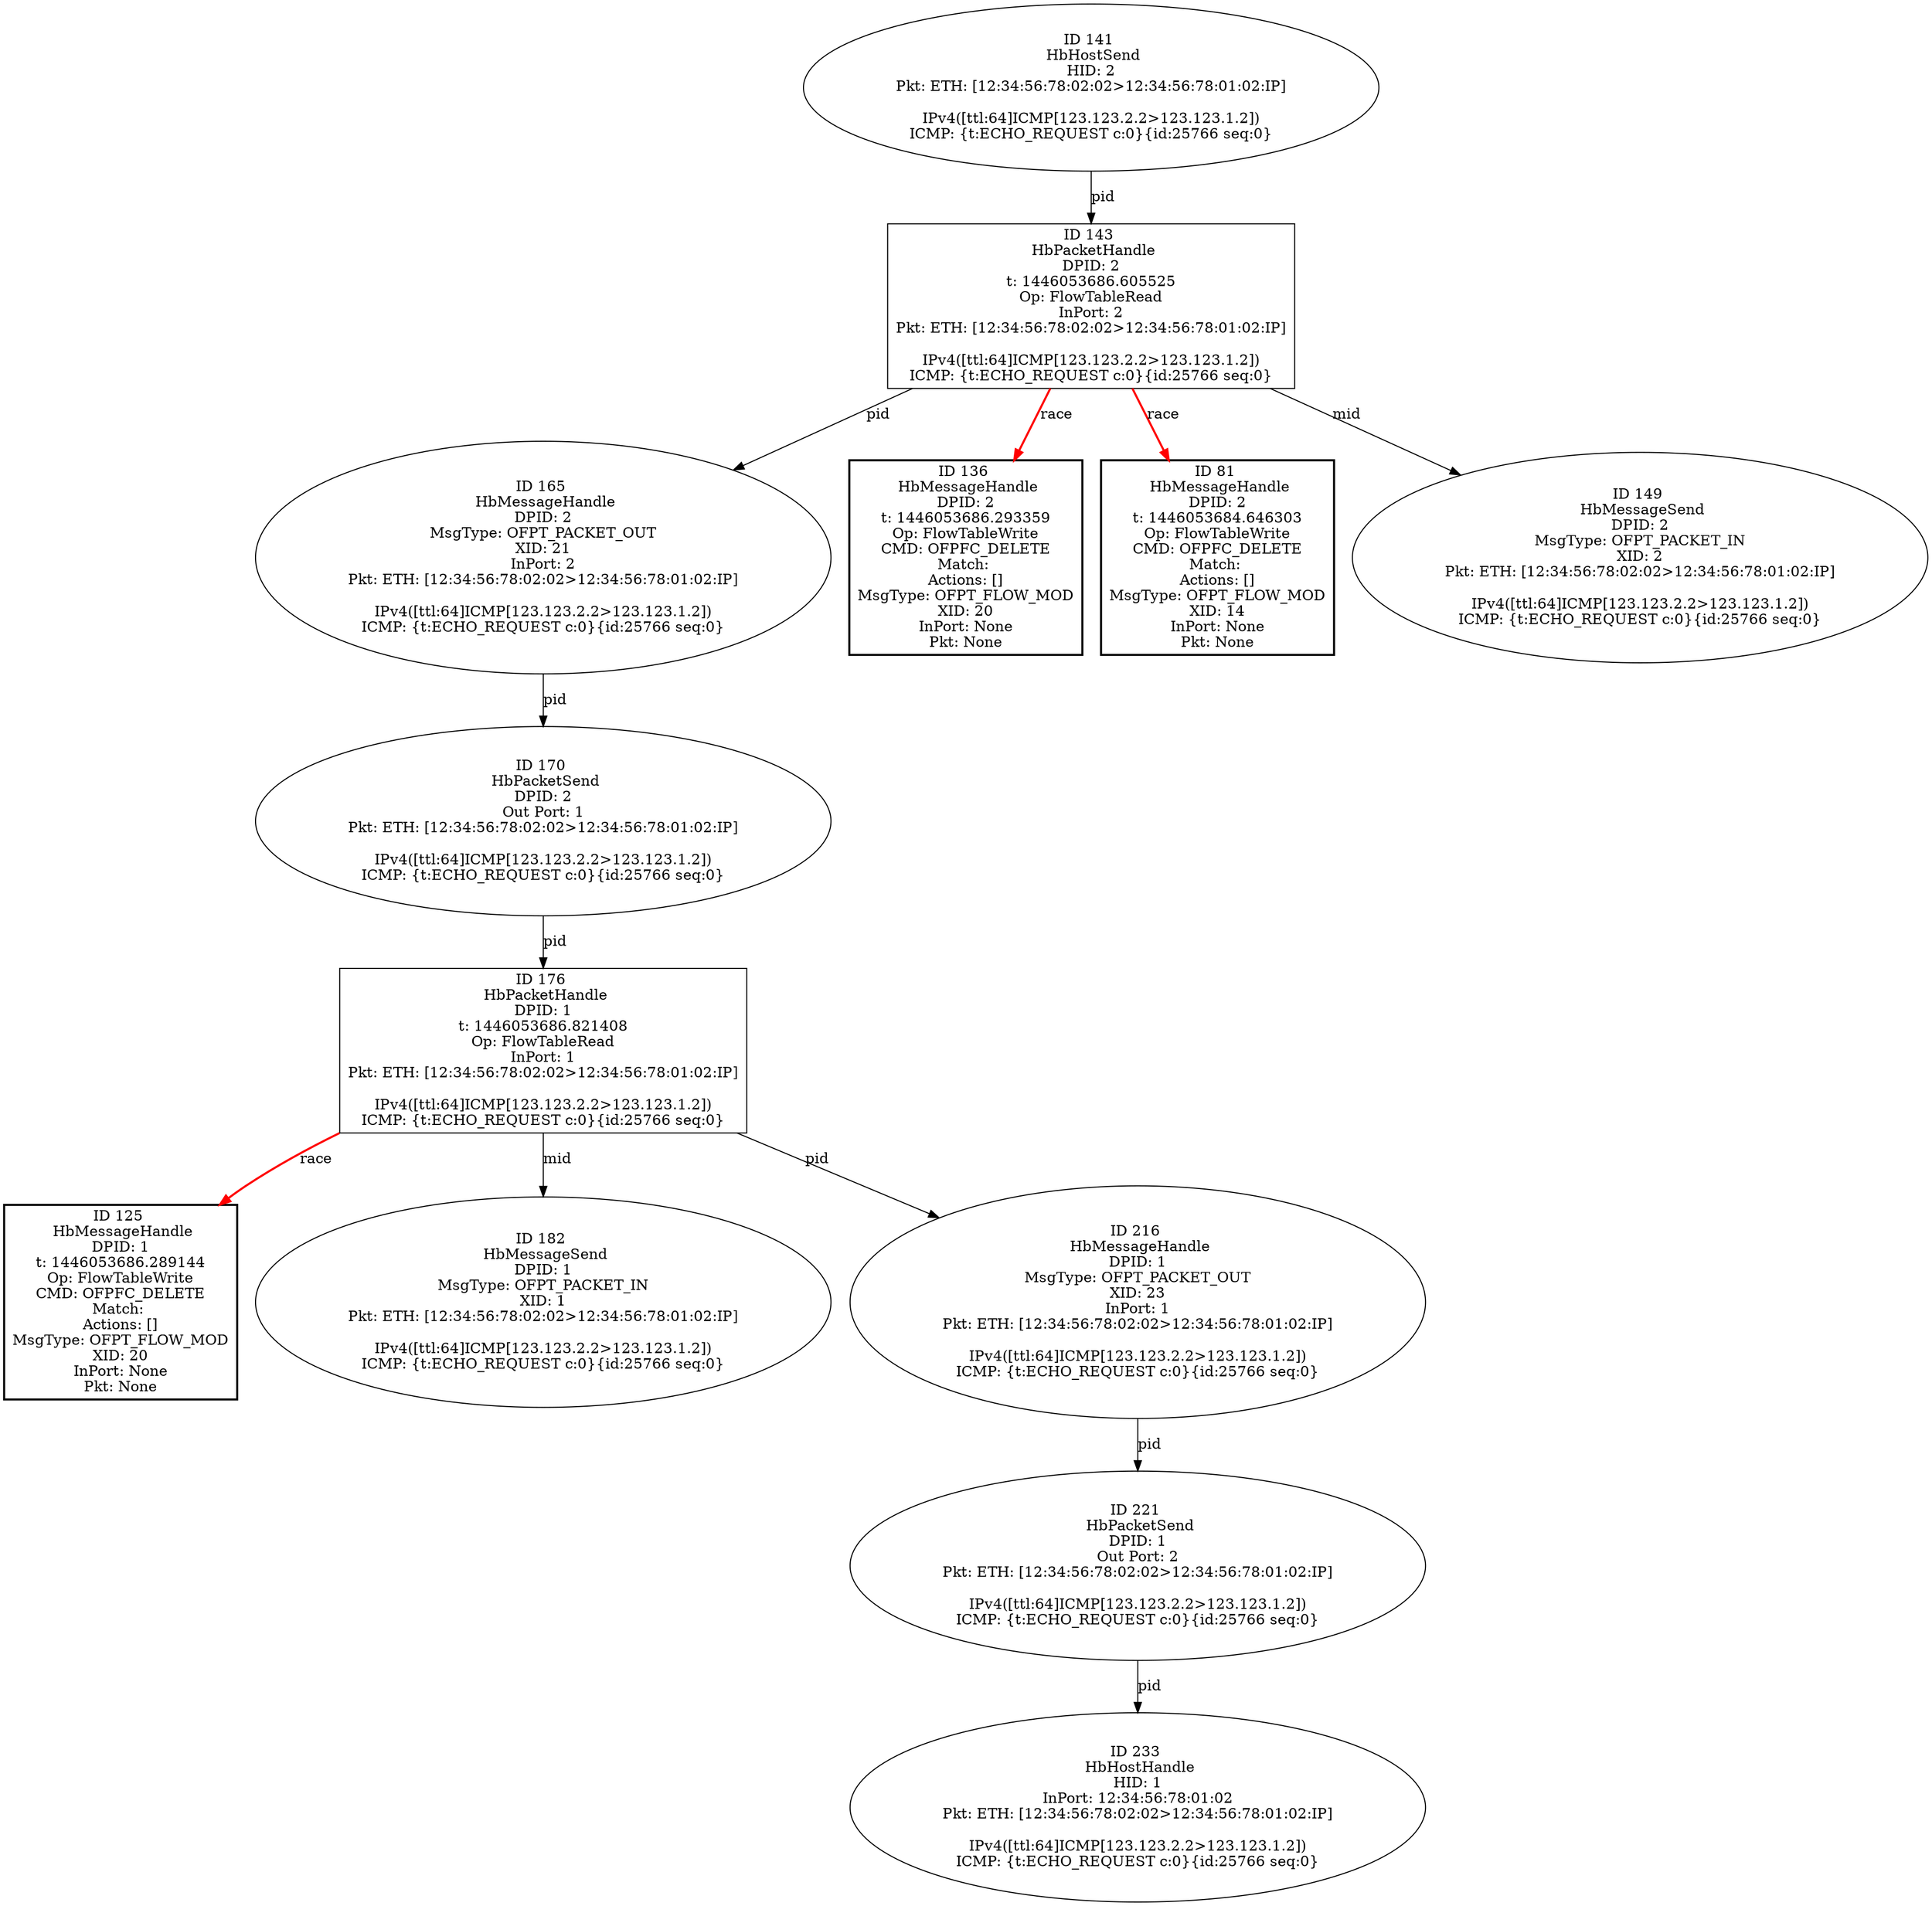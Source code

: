 strict digraph G {
165 [shape=oval, event=<hb_events.HbMessageHandle object at 0x103a5c210>, label="ID 165 
 HbMessageHandle
DPID: 2
MsgType: OFPT_PACKET_OUT
XID: 21
InPort: 2
Pkt: ETH: [12:34:56:78:02:02>12:34:56:78:01:02:IP]

IPv4([ttl:64]ICMP[123.123.2.2>123.123.1.2])
ICMP: {t:ECHO_REQUEST c:0}{id:25766 seq:0}"];
136 [shape=box, style=bold, event=<hb_events.HbMessageHandle object at 0x103a4d6d0>, label="ID 136 
 HbMessageHandle
DPID: 2
t: 1446053686.293359
Op: FlowTableWrite
CMD: OFPFC_DELETE
Match: 
Actions: []
MsgType: OFPT_FLOW_MOD
XID: 20
InPort: None
Pkt: None"];
233 [shape=oval, event=<hb_events.HbHostHandle object at 0x103a6fb10>, label="ID 233 
 HbHostHandle
HID: 1
InPort: 12:34:56:78:01:02
Pkt: ETH: [12:34:56:78:02:02>12:34:56:78:01:02:IP]

IPv4([ttl:64]ICMP[123.123.2.2>123.123.1.2])
ICMP: {t:ECHO_REQUEST c:0}{id:25766 seq:0}"];
170 [shape=oval, event=<hb_events.HbPacketSend object at 0x103a5c710>, label="ID 170 
 HbPacketSend
DPID: 2
Out Port: 1
Pkt: ETH: [12:34:56:78:02:02>12:34:56:78:01:02:IP]

IPv4([ttl:64]ICMP[123.123.2.2>123.123.1.2])
ICMP: {t:ECHO_REQUEST c:0}{id:25766 seq:0}"];
125 [shape=box, style=bold, event=<hb_events.HbMessageHandle object at 0x103a47690>, label="ID 125 
 HbMessageHandle
DPID: 1
t: 1446053686.289144
Op: FlowTableWrite
CMD: OFPFC_DELETE
Match: 
Actions: []
MsgType: OFPT_FLOW_MOD
XID: 20
InPort: None
Pkt: None"];
141 [shape=oval, event=<hb_events.HbHostSend object at 0x103a4d690>, label="ID 141 
 HbHostSend
HID: 2
Pkt: ETH: [12:34:56:78:02:02>12:34:56:78:01:02:IP]

IPv4([ttl:64]ICMP[123.123.2.2>123.123.1.2])
ICMP: {t:ECHO_REQUEST c:0}{id:25766 seq:0}"];
143 [shape=box, event=<hb_events.HbPacketHandle object at 0x103a4dcd0>, label="ID 143 
 HbPacketHandle
DPID: 2
t: 1446053686.605525
Op: FlowTableRead
InPort: 2
Pkt: ETH: [12:34:56:78:02:02>12:34:56:78:01:02:IP]

IPv4([ttl:64]ICMP[123.123.2.2>123.123.1.2])
ICMP: {t:ECHO_REQUEST c:0}{id:25766 seq:0}"];
176 [shape=box, event=<hb_events.HbPacketHandle object at 0x103a5c950>, label="ID 176 
 HbPacketHandle
DPID: 1
t: 1446053686.821408
Op: FlowTableRead
InPort: 1
Pkt: ETH: [12:34:56:78:02:02>12:34:56:78:01:02:IP]

IPv4([ttl:64]ICMP[123.123.2.2>123.123.1.2])
ICMP: {t:ECHO_REQUEST c:0}{id:25766 seq:0}"];
81 [shape=box, style=bold, event=<hb_events.HbMessageHandle object at 0x103a3a290>, label="ID 81 
 HbMessageHandle
DPID: 2
t: 1446053684.646303
Op: FlowTableWrite
CMD: OFPFC_DELETE
Match: 
Actions: []
MsgType: OFPT_FLOW_MOD
XID: 14
InPort: None
Pkt: None"];
149 [shape=oval, event=<hb_events.HbMessageSend object at 0x103a55610>, label="ID 149 
 HbMessageSend
DPID: 2
MsgType: OFPT_PACKET_IN
XID: 2
Pkt: ETH: [12:34:56:78:02:02>12:34:56:78:01:02:IP]

IPv4([ttl:64]ICMP[123.123.2.2>123.123.1.2])
ICMP: {t:ECHO_REQUEST c:0}{id:25766 seq:0}"];
182 [shape=oval, event=<hb_events.HbMessageSend object at 0x103a62290>, label="ID 182 
 HbMessageSend
DPID: 1
MsgType: OFPT_PACKET_IN
XID: 1
Pkt: ETH: [12:34:56:78:02:02>12:34:56:78:01:02:IP]

IPv4([ttl:64]ICMP[123.123.2.2>123.123.1.2])
ICMP: {t:ECHO_REQUEST c:0}{id:25766 seq:0}"];
216 [shape=oval, event=<hb_events.HbMessageHandle object at 0x103a69f10>, label="ID 216 
 HbMessageHandle
DPID: 1
MsgType: OFPT_PACKET_OUT
XID: 23
InPort: 1
Pkt: ETH: [12:34:56:78:02:02>12:34:56:78:01:02:IP]

IPv4([ttl:64]ICMP[123.123.2.2>123.123.1.2])
ICMP: {t:ECHO_REQUEST c:0}{id:25766 seq:0}"];
221 [shape=oval, event=<hb_events.HbPacketSend object at 0x103a6f450>, label="ID 221 
 HbPacketSend
DPID: 1
Out Port: 2
Pkt: ETH: [12:34:56:78:02:02>12:34:56:78:01:02:IP]

IPv4([ttl:64]ICMP[123.123.2.2>123.123.1.2])
ICMP: {t:ECHO_REQUEST c:0}{id:25766 seq:0}"];
165 -> 170  [rel=pid, label=pid];
170 -> 176  [rel=pid, label=pid];
141 -> 143  [rel=pid, label=pid];
143 -> 136  [harmful=True, color=red, style=bold, rel=race, label=race];
143 -> 81  [harmful=True, color=red, style=bold, rel=race, label=race];
143 -> 149  [rel=mid, label=mid];
143 -> 165  [rel=pid, label=pid];
176 -> 216  [rel=pid, label=pid];
176 -> 125  [harmful=True, color=red, style=bold, rel=race, label=race];
176 -> 182  [rel=mid, label=mid];
216 -> 221  [rel=pid, label=pid];
221 -> 233  [rel=pid, label=pid];
}
